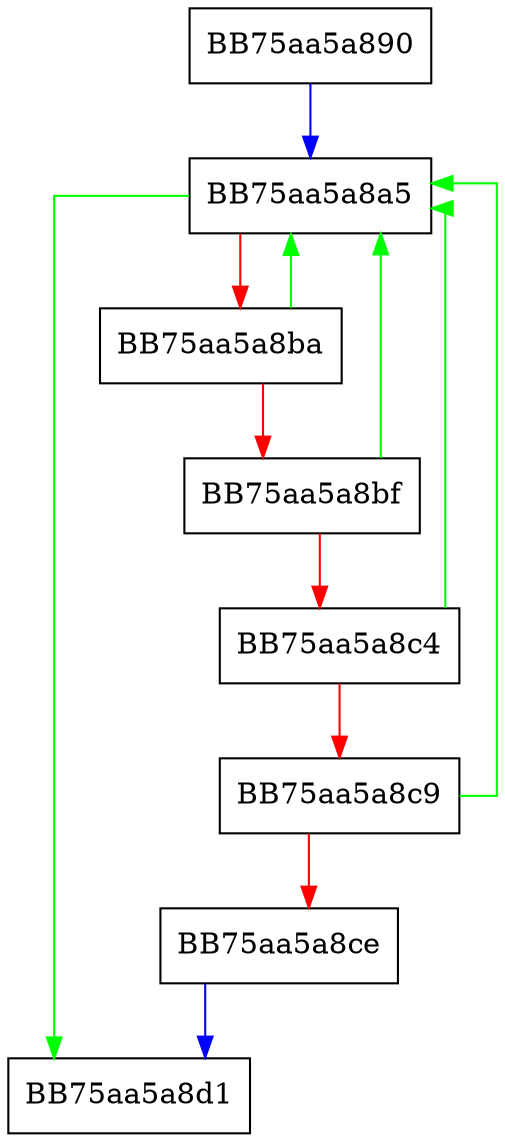 digraph PetiteFixCode {
  node [shape="box"];
  graph [splines=ortho];
  BB75aa5a890 -> BB75aa5a8a5 [color="blue"];
  BB75aa5a8a5 -> BB75aa5a8d1 [color="green"];
  BB75aa5a8a5 -> BB75aa5a8ba [color="red"];
  BB75aa5a8ba -> BB75aa5a8a5 [color="green"];
  BB75aa5a8ba -> BB75aa5a8bf [color="red"];
  BB75aa5a8bf -> BB75aa5a8a5 [color="green"];
  BB75aa5a8bf -> BB75aa5a8c4 [color="red"];
  BB75aa5a8c4 -> BB75aa5a8a5 [color="green"];
  BB75aa5a8c4 -> BB75aa5a8c9 [color="red"];
  BB75aa5a8c9 -> BB75aa5a8a5 [color="green"];
  BB75aa5a8c9 -> BB75aa5a8ce [color="red"];
  BB75aa5a8ce -> BB75aa5a8d1 [color="blue"];
}